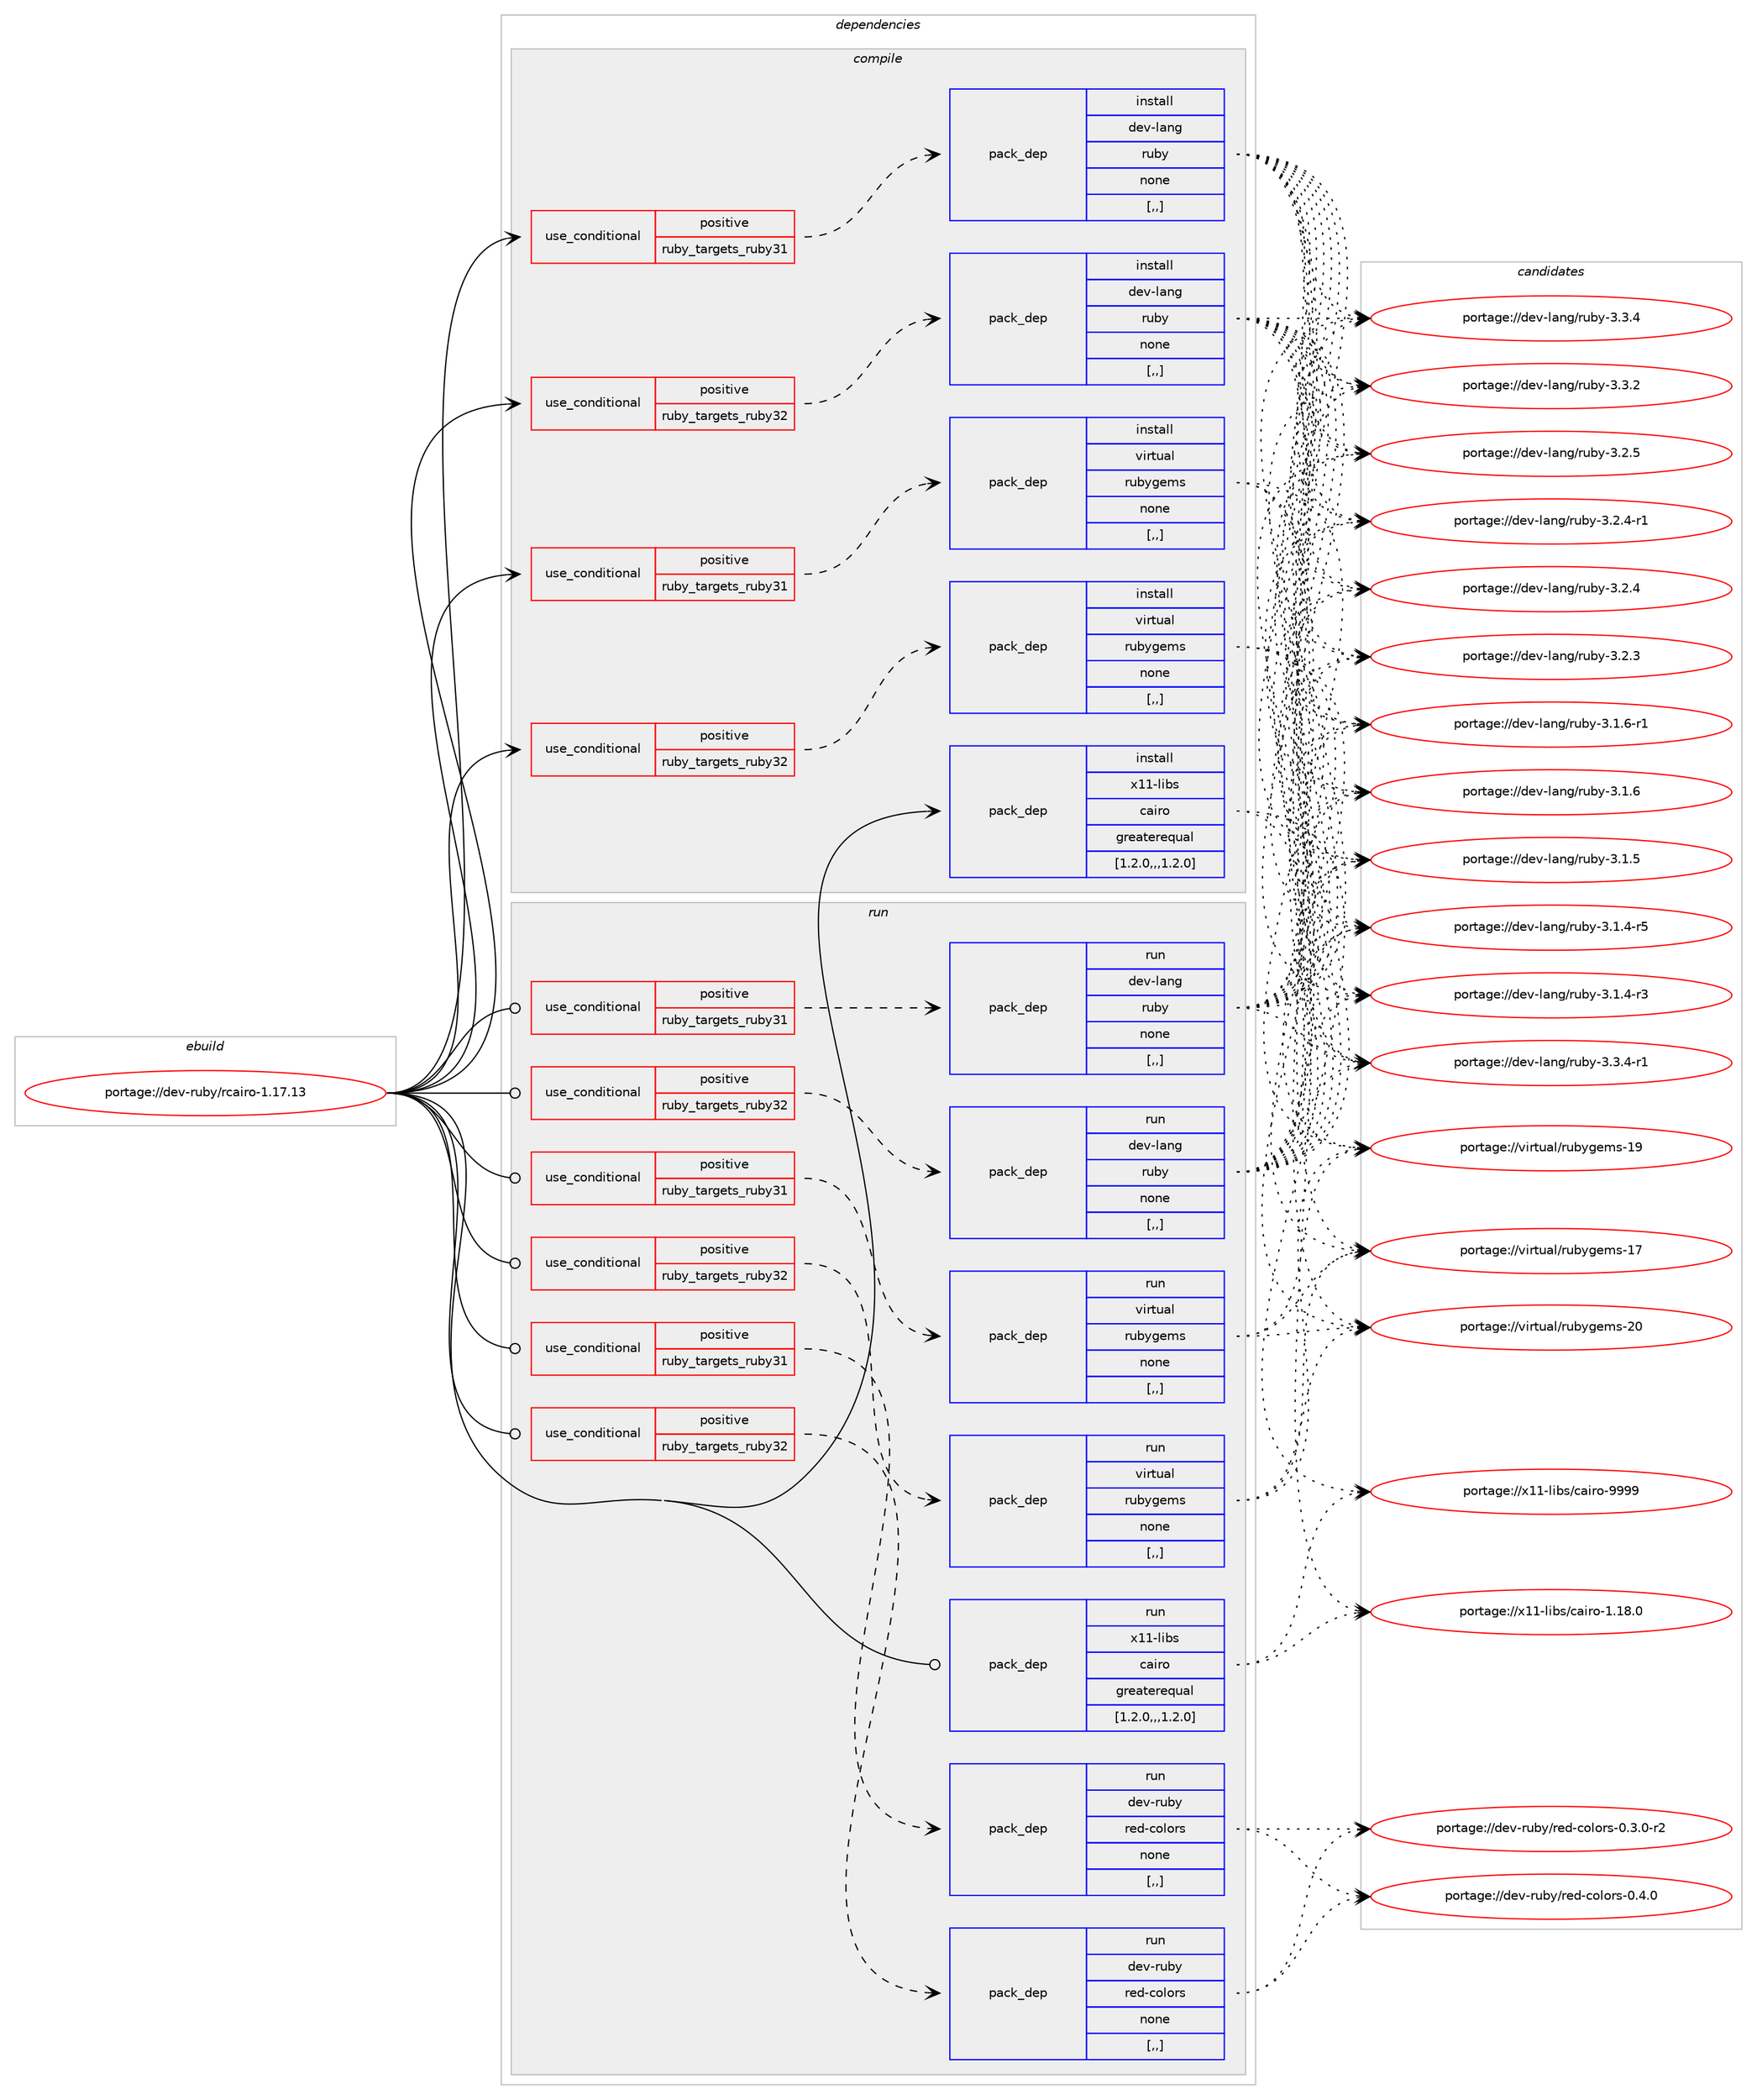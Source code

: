 digraph prolog {

# *************
# Graph options
# *************

newrank=true;
concentrate=true;
compound=true;
graph [rankdir=LR,fontname=Helvetica,fontsize=10,ranksep=1.5];#, ranksep=2.5, nodesep=0.2];
edge  [arrowhead=vee];
node  [fontname=Helvetica,fontsize=10];

# **********
# The ebuild
# **********

subgraph cluster_leftcol {
color=gray;
label=<<i>ebuild</i>>;
id [label="portage://dev-ruby/rcairo-1.17.13", color=red, width=4, href="../dev-ruby/rcairo-1.17.13.svg"];
}

# ****************
# The dependencies
# ****************

subgraph cluster_midcol {
color=gray;
label=<<i>dependencies</i>>;
subgraph cluster_compile {
fillcolor="#eeeeee";
style=filled;
label=<<i>compile</i>>;
subgraph cond53944 {
dependency197479 [label=<<TABLE BORDER="0" CELLBORDER="1" CELLSPACING="0" CELLPADDING="4"><TR><TD ROWSPAN="3" CELLPADDING="10">use_conditional</TD></TR><TR><TD>positive</TD></TR><TR><TD>ruby_targets_ruby31</TD></TR></TABLE>>, shape=none, color=red];
subgraph pack142178 {
dependency197480 [label=<<TABLE BORDER="0" CELLBORDER="1" CELLSPACING="0" CELLPADDING="4" WIDTH="220"><TR><TD ROWSPAN="6" CELLPADDING="30">pack_dep</TD></TR><TR><TD WIDTH="110">install</TD></TR><TR><TD>dev-lang</TD></TR><TR><TD>ruby</TD></TR><TR><TD>none</TD></TR><TR><TD>[,,]</TD></TR></TABLE>>, shape=none, color=blue];
}
dependency197479:e -> dependency197480:w [weight=20,style="dashed",arrowhead="vee"];
}
id:e -> dependency197479:w [weight=20,style="solid",arrowhead="vee"];
subgraph cond53945 {
dependency197481 [label=<<TABLE BORDER="0" CELLBORDER="1" CELLSPACING="0" CELLPADDING="4"><TR><TD ROWSPAN="3" CELLPADDING="10">use_conditional</TD></TR><TR><TD>positive</TD></TR><TR><TD>ruby_targets_ruby31</TD></TR></TABLE>>, shape=none, color=red];
subgraph pack142179 {
dependency197482 [label=<<TABLE BORDER="0" CELLBORDER="1" CELLSPACING="0" CELLPADDING="4" WIDTH="220"><TR><TD ROWSPAN="6" CELLPADDING="30">pack_dep</TD></TR><TR><TD WIDTH="110">install</TD></TR><TR><TD>virtual</TD></TR><TR><TD>rubygems</TD></TR><TR><TD>none</TD></TR><TR><TD>[,,]</TD></TR></TABLE>>, shape=none, color=blue];
}
dependency197481:e -> dependency197482:w [weight=20,style="dashed",arrowhead="vee"];
}
id:e -> dependency197481:w [weight=20,style="solid",arrowhead="vee"];
subgraph cond53946 {
dependency197483 [label=<<TABLE BORDER="0" CELLBORDER="1" CELLSPACING="0" CELLPADDING="4"><TR><TD ROWSPAN="3" CELLPADDING="10">use_conditional</TD></TR><TR><TD>positive</TD></TR><TR><TD>ruby_targets_ruby32</TD></TR></TABLE>>, shape=none, color=red];
subgraph pack142180 {
dependency197484 [label=<<TABLE BORDER="0" CELLBORDER="1" CELLSPACING="0" CELLPADDING="4" WIDTH="220"><TR><TD ROWSPAN="6" CELLPADDING="30">pack_dep</TD></TR><TR><TD WIDTH="110">install</TD></TR><TR><TD>dev-lang</TD></TR><TR><TD>ruby</TD></TR><TR><TD>none</TD></TR><TR><TD>[,,]</TD></TR></TABLE>>, shape=none, color=blue];
}
dependency197483:e -> dependency197484:w [weight=20,style="dashed",arrowhead="vee"];
}
id:e -> dependency197483:w [weight=20,style="solid",arrowhead="vee"];
subgraph cond53947 {
dependency197485 [label=<<TABLE BORDER="0" CELLBORDER="1" CELLSPACING="0" CELLPADDING="4"><TR><TD ROWSPAN="3" CELLPADDING="10">use_conditional</TD></TR><TR><TD>positive</TD></TR><TR><TD>ruby_targets_ruby32</TD></TR></TABLE>>, shape=none, color=red];
subgraph pack142181 {
dependency197486 [label=<<TABLE BORDER="0" CELLBORDER="1" CELLSPACING="0" CELLPADDING="4" WIDTH="220"><TR><TD ROWSPAN="6" CELLPADDING="30">pack_dep</TD></TR><TR><TD WIDTH="110">install</TD></TR><TR><TD>virtual</TD></TR><TR><TD>rubygems</TD></TR><TR><TD>none</TD></TR><TR><TD>[,,]</TD></TR></TABLE>>, shape=none, color=blue];
}
dependency197485:e -> dependency197486:w [weight=20,style="dashed",arrowhead="vee"];
}
id:e -> dependency197485:w [weight=20,style="solid",arrowhead="vee"];
subgraph pack142182 {
dependency197487 [label=<<TABLE BORDER="0" CELLBORDER="1" CELLSPACING="0" CELLPADDING="4" WIDTH="220"><TR><TD ROWSPAN="6" CELLPADDING="30">pack_dep</TD></TR><TR><TD WIDTH="110">install</TD></TR><TR><TD>x11-libs</TD></TR><TR><TD>cairo</TD></TR><TR><TD>greaterequal</TD></TR><TR><TD>[1.2.0,,,1.2.0]</TD></TR></TABLE>>, shape=none, color=blue];
}
id:e -> dependency197487:w [weight=20,style="solid",arrowhead="vee"];
}
subgraph cluster_compileandrun {
fillcolor="#eeeeee";
style=filled;
label=<<i>compile and run</i>>;
}
subgraph cluster_run {
fillcolor="#eeeeee";
style=filled;
label=<<i>run</i>>;
subgraph cond53948 {
dependency197488 [label=<<TABLE BORDER="0" CELLBORDER="1" CELLSPACING="0" CELLPADDING="4"><TR><TD ROWSPAN="3" CELLPADDING="10">use_conditional</TD></TR><TR><TD>positive</TD></TR><TR><TD>ruby_targets_ruby31</TD></TR></TABLE>>, shape=none, color=red];
subgraph pack142183 {
dependency197489 [label=<<TABLE BORDER="0" CELLBORDER="1" CELLSPACING="0" CELLPADDING="4" WIDTH="220"><TR><TD ROWSPAN="6" CELLPADDING="30">pack_dep</TD></TR><TR><TD WIDTH="110">run</TD></TR><TR><TD>dev-lang</TD></TR><TR><TD>ruby</TD></TR><TR><TD>none</TD></TR><TR><TD>[,,]</TD></TR></TABLE>>, shape=none, color=blue];
}
dependency197488:e -> dependency197489:w [weight=20,style="dashed",arrowhead="vee"];
}
id:e -> dependency197488:w [weight=20,style="solid",arrowhead="odot"];
subgraph cond53949 {
dependency197490 [label=<<TABLE BORDER="0" CELLBORDER="1" CELLSPACING="0" CELLPADDING="4"><TR><TD ROWSPAN="3" CELLPADDING="10">use_conditional</TD></TR><TR><TD>positive</TD></TR><TR><TD>ruby_targets_ruby31</TD></TR></TABLE>>, shape=none, color=red];
subgraph pack142184 {
dependency197491 [label=<<TABLE BORDER="0" CELLBORDER="1" CELLSPACING="0" CELLPADDING="4" WIDTH="220"><TR><TD ROWSPAN="6" CELLPADDING="30">pack_dep</TD></TR><TR><TD WIDTH="110">run</TD></TR><TR><TD>dev-ruby</TD></TR><TR><TD>red-colors</TD></TR><TR><TD>none</TD></TR><TR><TD>[,,]</TD></TR></TABLE>>, shape=none, color=blue];
}
dependency197490:e -> dependency197491:w [weight=20,style="dashed",arrowhead="vee"];
}
id:e -> dependency197490:w [weight=20,style="solid",arrowhead="odot"];
subgraph cond53950 {
dependency197492 [label=<<TABLE BORDER="0" CELLBORDER="1" CELLSPACING="0" CELLPADDING="4"><TR><TD ROWSPAN="3" CELLPADDING="10">use_conditional</TD></TR><TR><TD>positive</TD></TR><TR><TD>ruby_targets_ruby31</TD></TR></TABLE>>, shape=none, color=red];
subgraph pack142185 {
dependency197493 [label=<<TABLE BORDER="0" CELLBORDER="1" CELLSPACING="0" CELLPADDING="4" WIDTH="220"><TR><TD ROWSPAN="6" CELLPADDING="30">pack_dep</TD></TR><TR><TD WIDTH="110">run</TD></TR><TR><TD>virtual</TD></TR><TR><TD>rubygems</TD></TR><TR><TD>none</TD></TR><TR><TD>[,,]</TD></TR></TABLE>>, shape=none, color=blue];
}
dependency197492:e -> dependency197493:w [weight=20,style="dashed",arrowhead="vee"];
}
id:e -> dependency197492:w [weight=20,style="solid",arrowhead="odot"];
subgraph cond53951 {
dependency197494 [label=<<TABLE BORDER="0" CELLBORDER="1" CELLSPACING="0" CELLPADDING="4"><TR><TD ROWSPAN="3" CELLPADDING="10">use_conditional</TD></TR><TR><TD>positive</TD></TR><TR><TD>ruby_targets_ruby32</TD></TR></TABLE>>, shape=none, color=red];
subgraph pack142186 {
dependency197495 [label=<<TABLE BORDER="0" CELLBORDER="1" CELLSPACING="0" CELLPADDING="4" WIDTH="220"><TR><TD ROWSPAN="6" CELLPADDING="30">pack_dep</TD></TR><TR><TD WIDTH="110">run</TD></TR><TR><TD>dev-lang</TD></TR><TR><TD>ruby</TD></TR><TR><TD>none</TD></TR><TR><TD>[,,]</TD></TR></TABLE>>, shape=none, color=blue];
}
dependency197494:e -> dependency197495:w [weight=20,style="dashed",arrowhead="vee"];
}
id:e -> dependency197494:w [weight=20,style="solid",arrowhead="odot"];
subgraph cond53952 {
dependency197496 [label=<<TABLE BORDER="0" CELLBORDER="1" CELLSPACING="0" CELLPADDING="4"><TR><TD ROWSPAN="3" CELLPADDING="10">use_conditional</TD></TR><TR><TD>positive</TD></TR><TR><TD>ruby_targets_ruby32</TD></TR></TABLE>>, shape=none, color=red];
subgraph pack142187 {
dependency197497 [label=<<TABLE BORDER="0" CELLBORDER="1" CELLSPACING="0" CELLPADDING="4" WIDTH="220"><TR><TD ROWSPAN="6" CELLPADDING="30">pack_dep</TD></TR><TR><TD WIDTH="110">run</TD></TR><TR><TD>dev-ruby</TD></TR><TR><TD>red-colors</TD></TR><TR><TD>none</TD></TR><TR><TD>[,,]</TD></TR></TABLE>>, shape=none, color=blue];
}
dependency197496:e -> dependency197497:w [weight=20,style="dashed",arrowhead="vee"];
}
id:e -> dependency197496:w [weight=20,style="solid",arrowhead="odot"];
subgraph cond53953 {
dependency197498 [label=<<TABLE BORDER="0" CELLBORDER="1" CELLSPACING="0" CELLPADDING="4"><TR><TD ROWSPAN="3" CELLPADDING="10">use_conditional</TD></TR><TR><TD>positive</TD></TR><TR><TD>ruby_targets_ruby32</TD></TR></TABLE>>, shape=none, color=red];
subgraph pack142188 {
dependency197499 [label=<<TABLE BORDER="0" CELLBORDER="1" CELLSPACING="0" CELLPADDING="4" WIDTH="220"><TR><TD ROWSPAN="6" CELLPADDING="30">pack_dep</TD></TR><TR><TD WIDTH="110">run</TD></TR><TR><TD>virtual</TD></TR><TR><TD>rubygems</TD></TR><TR><TD>none</TD></TR><TR><TD>[,,]</TD></TR></TABLE>>, shape=none, color=blue];
}
dependency197498:e -> dependency197499:w [weight=20,style="dashed",arrowhead="vee"];
}
id:e -> dependency197498:w [weight=20,style="solid",arrowhead="odot"];
subgraph pack142189 {
dependency197500 [label=<<TABLE BORDER="0" CELLBORDER="1" CELLSPACING="0" CELLPADDING="4" WIDTH="220"><TR><TD ROWSPAN="6" CELLPADDING="30">pack_dep</TD></TR><TR><TD WIDTH="110">run</TD></TR><TR><TD>x11-libs</TD></TR><TR><TD>cairo</TD></TR><TR><TD>greaterequal</TD></TR><TR><TD>[1.2.0,,,1.2.0]</TD></TR></TABLE>>, shape=none, color=blue];
}
id:e -> dependency197500:w [weight=20,style="solid",arrowhead="odot"];
}
}

# **************
# The candidates
# **************

subgraph cluster_choices {
rank=same;
color=gray;
label=<<i>candidates</i>>;

subgraph choice142178 {
color=black;
nodesep=1;
choice100101118451089711010347114117981214551465146524511449 [label="portage://dev-lang/ruby-3.3.4-r1", color=red, width=4,href="../dev-lang/ruby-3.3.4-r1.svg"];
choice10010111845108971101034711411798121455146514652 [label="portage://dev-lang/ruby-3.3.4", color=red, width=4,href="../dev-lang/ruby-3.3.4.svg"];
choice10010111845108971101034711411798121455146514650 [label="portage://dev-lang/ruby-3.3.2", color=red, width=4,href="../dev-lang/ruby-3.3.2.svg"];
choice10010111845108971101034711411798121455146504653 [label="portage://dev-lang/ruby-3.2.5", color=red, width=4,href="../dev-lang/ruby-3.2.5.svg"];
choice100101118451089711010347114117981214551465046524511449 [label="portage://dev-lang/ruby-3.2.4-r1", color=red, width=4,href="../dev-lang/ruby-3.2.4-r1.svg"];
choice10010111845108971101034711411798121455146504652 [label="portage://dev-lang/ruby-3.2.4", color=red, width=4,href="../dev-lang/ruby-3.2.4.svg"];
choice10010111845108971101034711411798121455146504651 [label="portage://dev-lang/ruby-3.2.3", color=red, width=4,href="../dev-lang/ruby-3.2.3.svg"];
choice100101118451089711010347114117981214551464946544511449 [label="portage://dev-lang/ruby-3.1.6-r1", color=red, width=4,href="../dev-lang/ruby-3.1.6-r1.svg"];
choice10010111845108971101034711411798121455146494654 [label="portage://dev-lang/ruby-3.1.6", color=red, width=4,href="../dev-lang/ruby-3.1.6.svg"];
choice10010111845108971101034711411798121455146494653 [label="portage://dev-lang/ruby-3.1.5", color=red, width=4,href="../dev-lang/ruby-3.1.5.svg"];
choice100101118451089711010347114117981214551464946524511453 [label="portage://dev-lang/ruby-3.1.4-r5", color=red, width=4,href="../dev-lang/ruby-3.1.4-r5.svg"];
choice100101118451089711010347114117981214551464946524511451 [label="portage://dev-lang/ruby-3.1.4-r3", color=red, width=4,href="../dev-lang/ruby-3.1.4-r3.svg"];
dependency197480:e -> choice100101118451089711010347114117981214551465146524511449:w [style=dotted,weight="100"];
dependency197480:e -> choice10010111845108971101034711411798121455146514652:w [style=dotted,weight="100"];
dependency197480:e -> choice10010111845108971101034711411798121455146514650:w [style=dotted,weight="100"];
dependency197480:e -> choice10010111845108971101034711411798121455146504653:w [style=dotted,weight="100"];
dependency197480:e -> choice100101118451089711010347114117981214551465046524511449:w [style=dotted,weight="100"];
dependency197480:e -> choice10010111845108971101034711411798121455146504652:w [style=dotted,weight="100"];
dependency197480:e -> choice10010111845108971101034711411798121455146504651:w [style=dotted,weight="100"];
dependency197480:e -> choice100101118451089711010347114117981214551464946544511449:w [style=dotted,weight="100"];
dependency197480:e -> choice10010111845108971101034711411798121455146494654:w [style=dotted,weight="100"];
dependency197480:e -> choice10010111845108971101034711411798121455146494653:w [style=dotted,weight="100"];
dependency197480:e -> choice100101118451089711010347114117981214551464946524511453:w [style=dotted,weight="100"];
dependency197480:e -> choice100101118451089711010347114117981214551464946524511451:w [style=dotted,weight="100"];
}
subgraph choice142179 {
color=black;
nodesep=1;
choice118105114116117971084711411798121103101109115455048 [label="portage://virtual/rubygems-20", color=red, width=4,href="../virtual/rubygems-20.svg"];
choice118105114116117971084711411798121103101109115454957 [label="portage://virtual/rubygems-19", color=red, width=4,href="../virtual/rubygems-19.svg"];
choice118105114116117971084711411798121103101109115454955 [label="portage://virtual/rubygems-17", color=red, width=4,href="../virtual/rubygems-17.svg"];
dependency197482:e -> choice118105114116117971084711411798121103101109115455048:w [style=dotted,weight="100"];
dependency197482:e -> choice118105114116117971084711411798121103101109115454957:w [style=dotted,weight="100"];
dependency197482:e -> choice118105114116117971084711411798121103101109115454955:w [style=dotted,weight="100"];
}
subgraph choice142180 {
color=black;
nodesep=1;
choice100101118451089711010347114117981214551465146524511449 [label="portage://dev-lang/ruby-3.3.4-r1", color=red, width=4,href="../dev-lang/ruby-3.3.4-r1.svg"];
choice10010111845108971101034711411798121455146514652 [label="portage://dev-lang/ruby-3.3.4", color=red, width=4,href="../dev-lang/ruby-3.3.4.svg"];
choice10010111845108971101034711411798121455146514650 [label="portage://dev-lang/ruby-3.3.2", color=red, width=4,href="../dev-lang/ruby-3.3.2.svg"];
choice10010111845108971101034711411798121455146504653 [label="portage://dev-lang/ruby-3.2.5", color=red, width=4,href="../dev-lang/ruby-3.2.5.svg"];
choice100101118451089711010347114117981214551465046524511449 [label="portage://dev-lang/ruby-3.2.4-r1", color=red, width=4,href="../dev-lang/ruby-3.2.4-r1.svg"];
choice10010111845108971101034711411798121455146504652 [label="portage://dev-lang/ruby-3.2.4", color=red, width=4,href="../dev-lang/ruby-3.2.4.svg"];
choice10010111845108971101034711411798121455146504651 [label="portage://dev-lang/ruby-3.2.3", color=red, width=4,href="../dev-lang/ruby-3.2.3.svg"];
choice100101118451089711010347114117981214551464946544511449 [label="portage://dev-lang/ruby-3.1.6-r1", color=red, width=4,href="../dev-lang/ruby-3.1.6-r1.svg"];
choice10010111845108971101034711411798121455146494654 [label="portage://dev-lang/ruby-3.1.6", color=red, width=4,href="../dev-lang/ruby-3.1.6.svg"];
choice10010111845108971101034711411798121455146494653 [label="portage://dev-lang/ruby-3.1.5", color=red, width=4,href="../dev-lang/ruby-3.1.5.svg"];
choice100101118451089711010347114117981214551464946524511453 [label="portage://dev-lang/ruby-3.1.4-r5", color=red, width=4,href="../dev-lang/ruby-3.1.4-r5.svg"];
choice100101118451089711010347114117981214551464946524511451 [label="portage://dev-lang/ruby-3.1.4-r3", color=red, width=4,href="../dev-lang/ruby-3.1.4-r3.svg"];
dependency197484:e -> choice100101118451089711010347114117981214551465146524511449:w [style=dotted,weight="100"];
dependency197484:e -> choice10010111845108971101034711411798121455146514652:w [style=dotted,weight="100"];
dependency197484:e -> choice10010111845108971101034711411798121455146514650:w [style=dotted,weight="100"];
dependency197484:e -> choice10010111845108971101034711411798121455146504653:w [style=dotted,weight="100"];
dependency197484:e -> choice100101118451089711010347114117981214551465046524511449:w [style=dotted,weight="100"];
dependency197484:e -> choice10010111845108971101034711411798121455146504652:w [style=dotted,weight="100"];
dependency197484:e -> choice10010111845108971101034711411798121455146504651:w [style=dotted,weight="100"];
dependency197484:e -> choice100101118451089711010347114117981214551464946544511449:w [style=dotted,weight="100"];
dependency197484:e -> choice10010111845108971101034711411798121455146494654:w [style=dotted,weight="100"];
dependency197484:e -> choice10010111845108971101034711411798121455146494653:w [style=dotted,weight="100"];
dependency197484:e -> choice100101118451089711010347114117981214551464946524511453:w [style=dotted,weight="100"];
dependency197484:e -> choice100101118451089711010347114117981214551464946524511451:w [style=dotted,weight="100"];
}
subgraph choice142181 {
color=black;
nodesep=1;
choice118105114116117971084711411798121103101109115455048 [label="portage://virtual/rubygems-20", color=red, width=4,href="../virtual/rubygems-20.svg"];
choice118105114116117971084711411798121103101109115454957 [label="portage://virtual/rubygems-19", color=red, width=4,href="../virtual/rubygems-19.svg"];
choice118105114116117971084711411798121103101109115454955 [label="portage://virtual/rubygems-17", color=red, width=4,href="../virtual/rubygems-17.svg"];
dependency197486:e -> choice118105114116117971084711411798121103101109115455048:w [style=dotted,weight="100"];
dependency197486:e -> choice118105114116117971084711411798121103101109115454957:w [style=dotted,weight="100"];
dependency197486:e -> choice118105114116117971084711411798121103101109115454955:w [style=dotted,weight="100"];
}
subgraph choice142182 {
color=black;
nodesep=1;
choice120494945108105981154799971051141114557575757 [label="portage://x11-libs/cairo-9999", color=red, width=4,href="../x11-libs/cairo-9999.svg"];
choice1204949451081059811547999710511411145494649564648 [label="portage://x11-libs/cairo-1.18.0", color=red, width=4,href="../x11-libs/cairo-1.18.0.svg"];
dependency197487:e -> choice120494945108105981154799971051141114557575757:w [style=dotted,weight="100"];
dependency197487:e -> choice1204949451081059811547999710511411145494649564648:w [style=dotted,weight="100"];
}
subgraph choice142183 {
color=black;
nodesep=1;
choice100101118451089711010347114117981214551465146524511449 [label="portage://dev-lang/ruby-3.3.4-r1", color=red, width=4,href="../dev-lang/ruby-3.3.4-r1.svg"];
choice10010111845108971101034711411798121455146514652 [label="portage://dev-lang/ruby-3.3.4", color=red, width=4,href="../dev-lang/ruby-3.3.4.svg"];
choice10010111845108971101034711411798121455146514650 [label="portage://dev-lang/ruby-3.3.2", color=red, width=4,href="../dev-lang/ruby-3.3.2.svg"];
choice10010111845108971101034711411798121455146504653 [label="portage://dev-lang/ruby-3.2.5", color=red, width=4,href="../dev-lang/ruby-3.2.5.svg"];
choice100101118451089711010347114117981214551465046524511449 [label="portage://dev-lang/ruby-3.2.4-r1", color=red, width=4,href="../dev-lang/ruby-3.2.4-r1.svg"];
choice10010111845108971101034711411798121455146504652 [label="portage://dev-lang/ruby-3.2.4", color=red, width=4,href="../dev-lang/ruby-3.2.4.svg"];
choice10010111845108971101034711411798121455146504651 [label="portage://dev-lang/ruby-3.2.3", color=red, width=4,href="../dev-lang/ruby-3.2.3.svg"];
choice100101118451089711010347114117981214551464946544511449 [label="portage://dev-lang/ruby-3.1.6-r1", color=red, width=4,href="../dev-lang/ruby-3.1.6-r1.svg"];
choice10010111845108971101034711411798121455146494654 [label="portage://dev-lang/ruby-3.1.6", color=red, width=4,href="../dev-lang/ruby-3.1.6.svg"];
choice10010111845108971101034711411798121455146494653 [label="portage://dev-lang/ruby-3.1.5", color=red, width=4,href="../dev-lang/ruby-3.1.5.svg"];
choice100101118451089711010347114117981214551464946524511453 [label="portage://dev-lang/ruby-3.1.4-r5", color=red, width=4,href="../dev-lang/ruby-3.1.4-r5.svg"];
choice100101118451089711010347114117981214551464946524511451 [label="portage://dev-lang/ruby-3.1.4-r3", color=red, width=4,href="../dev-lang/ruby-3.1.4-r3.svg"];
dependency197489:e -> choice100101118451089711010347114117981214551465146524511449:w [style=dotted,weight="100"];
dependency197489:e -> choice10010111845108971101034711411798121455146514652:w [style=dotted,weight="100"];
dependency197489:e -> choice10010111845108971101034711411798121455146514650:w [style=dotted,weight="100"];
dependency197489:e -> choice10010111845108971101034711411798121455146504653:w [style=dotted,weight="100"];
dependency197489:e -> choice100101118451089711010347114117981214551465046524511449:w [style=dotted,weight="100"];
dependency197489:e -> choice10010111845108971101034711411798121455146504652:w [style=dotted,weight="100"];
dependency197489:e -> choice10010111845108971101034711411798121455146504651:w [style=dotted,weight="100"];
dependency197489:e -> choice100101118451089711010347114117981214551464946544511449:w [style=dotted,weight="100"];
dependency197489:e -> choice10010111845108971101034711411798121455146494654:w [style=dotted,weight="100"];
dependency197489:e -> choice10010111845108971101034711411798121455146494653:w [style=dotted,weight="100"];
dependency197489:e -> choice100101118451089711010347114117981214551464946524511453:w [style=dotted,weight="100"];
dependency197489:e -> choice100101118451089711010347114117981214551464946524511451:w [style=dotted,weight="100"];
}
subgraph choice142184 {
color=black;
nodesep=1;
choice1001011184511411798121471141011004599111108111114115454846524648 [label="portage://dev-ruby/red-colors-0.4.0", color=red, width=4,href="../dev-ruby/red-colors-0.4.0.svg"];
choice10010111845114117981214711410110045991111081111141154548465146484511450 [label="portage://dev-ruby/red-colors-0.3.0-r2", color=red, width=4,href="../dev-ruby/red-colors-0.3.0-r2.svg"];
dependency197491:e -> choice1001011184511411798121471141011004599111108111114115454846524648:w [style=dotted,weight="100"];
dependency197491:e -> choice10010111845114117981214711410110045991111081111141154548465146484511450:w [style=dotted,weight="100"];
}
subgraph choice142185 {
color=black;
nodesep=1;
choice118105114116117971084711411798121103101109115455048 [label="portage://virtual/rubygems-20", color=red, width=4,href="../virtual/rubygems-20.svg"];
choice118105114116117971084711411798121103101109115454957 [label="portage://virtual/rubygems-19", color=red, width=4,href="../virtual/rubygems-19.svg"];
choice118105114116117971084711411798121103101109115454955 [label="portage://virtual/rubygems-17", color=red, width=4,href="../virtual/rubygems-17.svg"];
dependency197493:e -> choice118105114116117971084711411798121103101109115455048:w [style=dotted,weight="100"];
dependency197493:e -> choice118105114116117971084711411798121103101109115454957:w [style=dotted,weight="100"];
dependency197493:e -> choice118105114116117971084711411798121103101109115454955:w [style=dotted,weight="100"];
}
subgraph choice142186 {
color=black;
nodesep=1;
choice100101118451089711010347114117981214551465146524511449 [label="portage://dev-lang/ruby-3.3.4-r1", color=red, width=4,href="../dev-lang/ruby-3.3.4-r1.svg"];
choice10010111845108971101034711411798121455146514652 [label="portage://dev-lang/ruby-3.3.4", color=red, width=4,href="../dev-lang/ruby-3.3.4.svg"];
choice10010111845108971101034711411798121455146514650 [label="portage://dev-lang/ruby-3.3.2", color=red, width=4,href="../dev-lang/ruby-3.3.2.svg"];
choice10010111845108971101034711411798121455146504653 [label="portage://dev-lang/ruby-3.2.5", color=red, width=4,href="../dev-lang/ruby-3.2.5.svg"];
choice100101118451089711010347114117981214551465046524511449 [label="portage://dev-lang/ruby-3.2.4-r1", color=red, width=4,href="../dev-lang/ruby-3.2.4-r1.svg"];
choice10010111845108971101034711411798121455146504652 [label="portage://dev-lang/ruby-3.2.4", color=red, width=4,href="../dev-lang/ruby-3.2.4.svg"];
choice10010111845108971101034711411798121455146504651 [label="portage://dev-lang/ruby-3.2.3", color=red, width=4,href="../dev-lang/ruby-3.2.3.svg"];
choice100101118451089711010347114117981214551464946544511449 [label="portage://dev-lang/ruby-3.1.6-r1", color=red, width=4,href="../dev-lang/ruby-3.1.6-r1.svg"];
choice10010111845108971101034711411798121455146494654 [label="portage://dev-lang/ruby-3.1.6", color=red, width=4,href="../dev-lang/ruby-3.1.6.svg"];
choice10010111845108971101034711411798121455146494653 [label="portage://dev-lang/ruby-3.1.5", color=red, width=4,href="../dev-lang/ruby-3.1.5.svg"];
choice100101118451089711010347114117981214551464946524511453 [label="portage://dev-lang/ruby-3.1.4-r5", color=red, width=4,href="../dev-lang/ruby-3.1.4-r5.svg"];
choice100101118451089711010347114117981214551464946524511451 [label="portage://dev-lang/ruby-3.1.4-r3", color=red, width=4,href="../dev-lang/ruby-3.1.4-r3.svg"];
dependency197495:e -> choice100101118451089711010347114117981214551465146524511449:w [style=dotted,weight="100"];
dependency197495:e -> choice10010111845108971101034711411798121455146514652:w [style=dotted,weight="100"];
dependency197495:e -> choice10010111845108971101034711411798121455146514650:w [style=dotted,weight="100"];
dependency197495:e -> choice10010111845108971101034711411798121455146504653:w [style=dotted,weight="100"];
dependency197495:e -> choice100101118451089711010347114117981214551465046524511449:w [style=dotted,weight="100"];
dependency197495:e -> choice10010111845108971101034711411798121455146504652:w [style=dotted,weight="100"];
dependency197495:e -> choice10010111845108971101034711411798121455146504651:w [style=dotted,weight="100"];
dependency197495:e -> choice100101118451089711010347114117981214551464946544511449:w [style=dotted,weight="100"];
dependency197495:e -> choice10010111845108971101034711411798121455146494654:w [style=dotted,weight="100"];
dependency197495:e -> choice10010111845108971101034711411798121455146494653:w [style=dotted,weight="100"];
dependency197495:e -> choice100101118451089711010347114117981214551464946524511453:w [style=dotted,weight="100"];
dependency197495:e -> choice100101118451089711010347114117981214551464946524511451:w [style=dotted,weight="100"];
}
subgraph choice142187 {
color=black;
nodesep=1;
choice1001011184511411798121471141011004599111108111114115454846524648 [label="portage://dev-ruby/red-colors-0.4.0", color=red, width=4,href="../dev-ruby/red-colors-0.4.0.svg"];
choice10010111845114117981214711410110045991111081111141154548465146484511450 [label="portage://dev-ruby/red-colors-0.3.0-r2", color=red, width=4,href="../dev-ruby/red-colors-0.3.0-r2.svg"];
dependency197497:e -> choice1001011184511411798121471141011004599111108111114115454846524648:w [style=dotted,weight="100"];
dependency197497:e -> choice10010111845114117981214711410110045991111081111141154548465146484511450:w [style=dotted,weight="100"];
}
subgraph choice142188 {
color=black;
nodesep=1;
choice118105114116117971084711411798121103101109115455048 [label="portage://virtual/rubygems-20", color=red, width=4,href="../virtual/rubygems-20.svg"];
choice118105114116117971084711411798121103101109115454957 [label="portage://virtual/rubygems-19", color=red, width=4,href="../virtual/rubygems-19.svg"];
choice118105114116117971084711411798121103101109115454955 [label="portage://virtual/rubygems-17", color=red, width=4,href="../virtual/rubygems-17.svg"];
dependency197499:e -> choice118105114116117971084711411798121103101109115455048:w [style=dotted,weight="100"];
dependency197499:e -> choice118105114116117971084711411798121103101109115454957:w [style=dotted,weight="100"];
dependency197499:e -> choice118105114116117971084711411798121103101109115454955:w [style=dotted,weight="100"];
}
subgraph choice142189 {
color=black;
nodesep=1;
choice120494945108105981154799971051141114557575757 [label="portage://x11-libs/cairo-9999", color=red, width=4,href="../x11-libs/cairo-9999.svg"];
choice1204949451081059811547999710511411145494649564648 [label="portage://x11-libs/cairo-1.18.0", color=red, width=4,href="../x11-libs/cairo-1.18.0.svg"];
dependency197500:e -> choice120494945108105981154799971051141114557575757:w [style=dotted,weight="100"];
dependency197500:e -> choice1204949451081059811547999710511411145494649564648:w [style=dotted,weight="100"];
}
}

}
